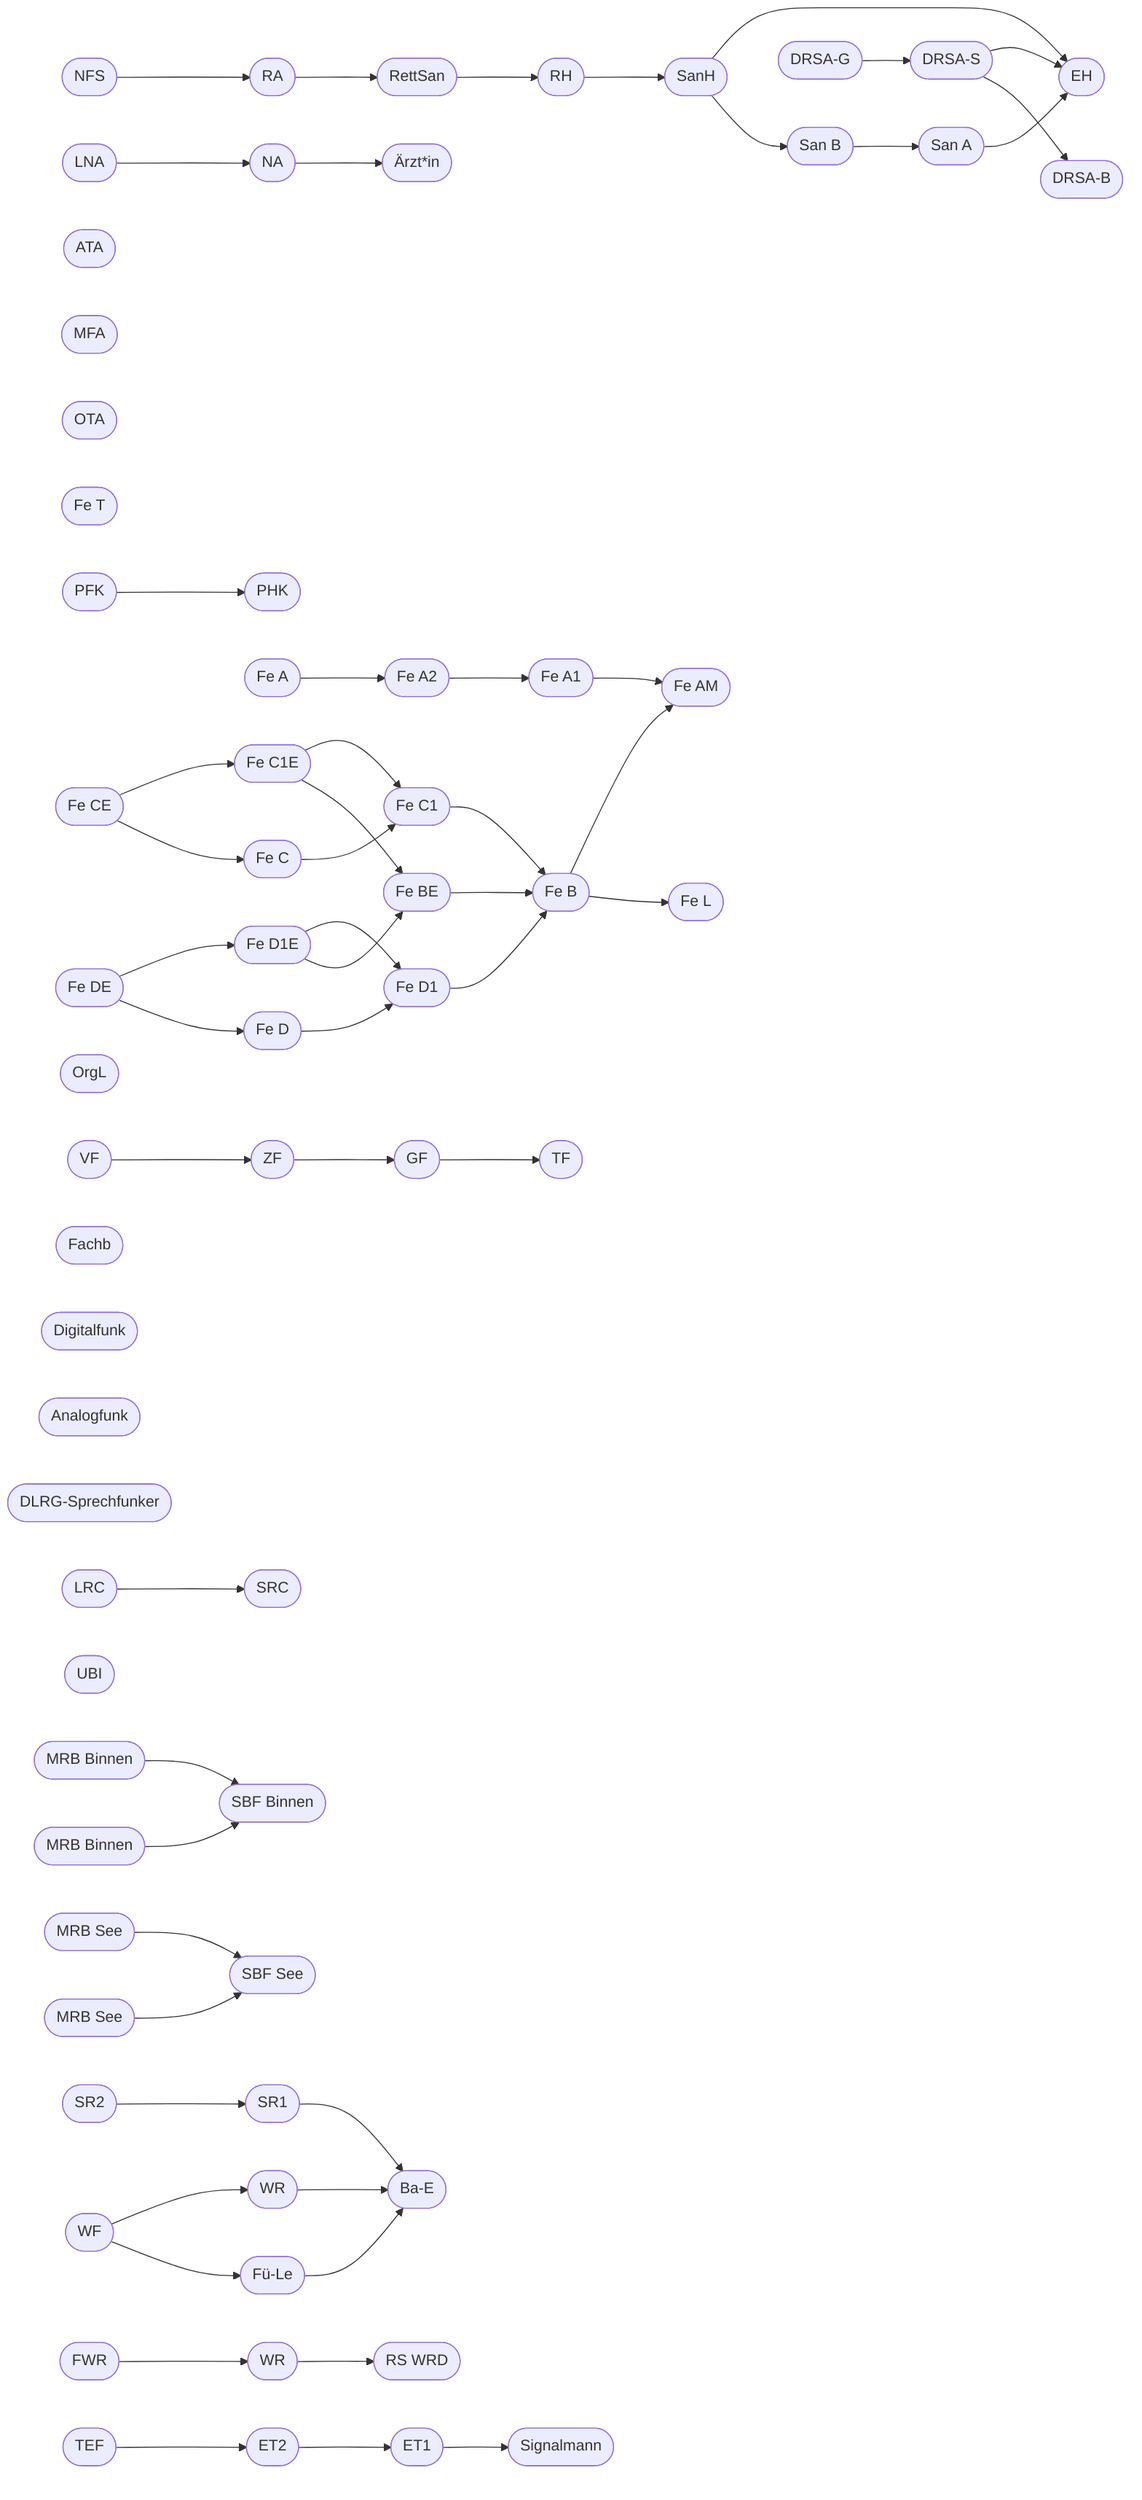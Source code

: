 flowchart LR
	8bdb343e-d78d-4cc9-80e7-7ccc36b556e1(["EH"])
	cdb595e8-1dcb-46d2-8013-b915f818b321(["San A"])
	3fc86c78-2b87-49f7-8721-af7f8d51747c(["San B"])
	b1faab38-2e7c-4507-b753-06d1e653412d(["SanH"])
	de6c2449-a764-4c39-8f44-de276e99451b(["RH"])
	0b41fac6-ca9e-4b8a-82c5-849412187351(["RettSan"])
	2a24e395-fa02-4b2e-8215-7763b04d85c8(["RA"])
	d114125b-7cf4-49e2-8908-f93e2f95dfb8(["NFS"])
	cb4f4ebc-3adf-4d32-a427-0ac0f686038a(["NA"])
	bfcc1988-9708-4422-aacb-d08f39fec54e(["Ärzt*in"])
	46aa6671-ac7f-48cf-8f06-b537908d40c9(["PHK"])
	9a42481f-65b2-4b5e-b882-b1baf4619898(["PFK"])
	f03a4d30-a7c4-43fa-b189-92a49a9c1b3a(["ATA"])
	e8126ae1-6a76-47b6-89d3-5d33c3db12c9(["MFA"])
	21f8699a-6065-400a-b059-8521a64c72c8(["OTA"])
	1c007860-48eb-4c86-a35b-45c6de903de4(["Fe L"])
	cc5ab73d-a1d6-4e95-93d2-aaf6c51ae91f(["Fe T"])
	f96bdfef-f1b8-46aa-8755-e506075ebc88(["Fe AM"])
	d7e9da8f-8386-4e7d-8706-62103bfe78f1(["Fe A1"])
	fe06530c-8216-40a0-81dd-2beaa8d803e1(["Fe A2"])
	4ff00daa-1501-41c0-8d89-2e54cb43f293(["Fe A"])
	0715b687-877a-4fed-bde0-5ea06b1043fc(["Fe B"])
	31529f69-09d7-44cc-84f6-19fbfd949faa(["Fe BE"])
	c9898e6c-4ecf-4781-9c0a-884861e36a81(["Fe C1"])
	2d2fc932-5206-4c2c-bb63-0bc579acea6f(["Fe C"])
	f5e3be89-59de-4b13-a92f-5949009f62d8(["Fe C1E"])
	736ca05a-7ff9-423a-9fa4-8b4641fde29c(["Fe CE"])
	3df818c6-f4a7-400e-a5bf-64ed087f79ab(["Fe D1"])
	3238a892-afa8-4e76-b9b9-87d8765c5b72(["Fe D"])
	5d0ab40e-fade-4d45-9882-0039118a2445(["Fe D1E"])
	64495d88-3ec0-4bbe-bc2b-78b6e6cfbc25(["Fe DE"])
	c19195e4-c444-4e12-bade-f0d011436440(["TF"])
	9b9f0c05-aa5b-4f4e-8afd-7b4fdffd314a(["GF"])
	800c9f6c-5398-4feb-8d99-9c6b2ff3e42e(["ZF"])
	4b3a0f10-d03c-4378-89e7-58d87d5f3a34(["VF"])
	3ac4c0df-57f9-4993-b870-1b82462c9d9e(["OrgL"])
	de748a16-c063-4c4c-9cc2-4e4e904e0d6d(["LNA"])
	d47938f7-8138-4356-8960-1f6ed3fb2ccf(["Fachb"])
	506c4d4c-df11-4d41-95d7-c4ddfc78b706(["Digitalfunk"])
	4974ea66-2086-4987-958b-503de21a285a(["Analogfunk"])
	e8ff96da-0dd3-4664-9b9d-3c4abc1f40de(["DLRG-Sprechfunker"])
	80946d2f-cbec-4e2e-9456-b4b9ce3b7fbc(["SRC"])
	570894f3-c8cd-4663-a0ed-f1fde78f3d64(["LRC"])
	c4a86388-45b8-4886-929f-8978df9d4ede(["UBI"])
	edd7df71-616a-4c63-8ff4-061343a2c040(["SBF Binnen"])
	ba9e2922-0c71-4ca2-8a11-9a3152335e57(["SBF See"])
	7ec0c9e2-f211-4370-b796-e309f3e9b448(["MRB Binnen"])
	1ba25ee1-fa88-4d44-9416-3a024caa6daf(["MRB See"])
	60922f24-2f82-4591-88d7-2f43d47e33d0(["MRB Binnen"])
	c027f2bf-a185-4337-845a-2c3bf3c0da19(["MRB See"])
	247fab6a-8784-4976-a406-985fe47dc683(["DRSA-B"])
	ef95a854-2eeb-431c-a795-bc291b341d49(["DRSA-S"])
	b601a18b-cee8-4037-af33-dd7aabeac295(["DRSA-G"])
	93574a61-1a6e-4dd5-8df3-40e8c51b693f(["Ba-E"])
	bd7ca398-ed2a-4e97-b681-bc8fb1138ada(["WR"])
	e1c1fac1-146d-4a52-935e-36455bcf0f87(["SR1"])
	9c506e7e-a456-4f22-8027-5365ab7dc58c(["SR2"])
	b7c0d6f1-2a3e-4f5b-8c9d-2f3e4b5c6d7e(["Fü-Le"])
	c3d2e1f0-9a8b-4c7d-8e6f-5b4c3a2d1e0f(["WF"])
	592604dd-afa2-4e21-ad0f-40c8b8e3b7eb(["RS WRD"])
	502ee4cc-6e4e-47c0-9b0d-858c8e8638e1(["WR"])
	5c523010-1e86-4b04-8190-542da69ecbcf(["FWR"])
	436aaab0-5e8f-43aa-8f33-7d9ea68f7973(["Signalmann"])
	52fc6a88-6e56-4af5-8021-b8a6412f405c(["ET1"])
	481fc9fb-e90a-4b83-8a07-456034aa0a33(["ET2"])
	a3c5a3a0-f577-4bf5-8b2f-84108022d793(["TEF"])
	0715b687-877a-4fed-bde0-5ea06b1043fc --> 1c007860-48eb-4c86-a35b-45c6de903de4
	0715b687-877a-4fed-bde0-5ea06b1043fc --> f96bdfef-f1b8-46aa-8755-e506075ebc88
	0b41fac6-ca9e-4b8a-82c5-849412187351 --> de6c2449-a764-4c39-8f44-de276e99451b
	1ba25ee1-fa88-4d44-9416-3a024caa6daf --> ba9e2922-0c71-4ca2-8a11-9a3152335e57
	2a24e395-fa02-4b2e-8215-7763b04d85c8 --> 0b41fac6-ca9e-4b8a-82c5-849412187351
	2d2fc932-5206-4c2c-bb63-0bc579acea6f --> c9898e6c-4ecf-4781-9c0a-884861e36a81
	31529f69-09d7-44cc-84f6-19fbfd949faa --> 0715b687-877a-4fed-bde0-5ea06b1043fc
	3238a892-afa8-4e76-b9b9-87d8765c5b72 --> 3df818c6-f4a7-400e-a5bf-64ed087f79ab
	3df818c6-f4a7-400e-a5bf-64ed087f79ab --> 0715b687-877a-4fed-bde0-5ea06b1043fc
	3fc86c78-2b87-49f7-8721-af7f8d51747c --> cdb595e8-1dcb-46d2-8013-b915f818b321
	481fc9fb-e90a-4b83-8a07-456034aa0a33 --> 52fc6a88-6e56-4af5-8021-b8a6412f405c
	4b3a0f10-d03c-4378-89e7-58d87d5f3a34 --> 800c9f6c-5398-4feb-8d99-9c6b2ff3e42e
	4ff00daa-1501-41c0-8d89-2e54cb43f293 --> fe06530c-8216-40a0-81dd-2beaa8d803e1
	502ee4cc-6e4e-47c0-9b0d-858c8e8638e1 --> 592604dd-afa2-4e21-ad0f-40c8b8e3b7eb
	52fc6a88-6e56-4af5-8021-b8a6412f405c --> 436aaab0-5e8f-43aa-8f33-7d9ea68f7973
	570894f3-c8cd-4663-a0ed-f1fde78f3d64 --> 80946d2f-cbec-4e2e-9456-b4b9ce3b7fbc
	5c523010-1e86-4b04-8190-542da69ecbcf --> 502ee4cc-6e4e-47c0-9b0d-858c8e8638e1
	5d0ab40e-fade-4d45-9882-0039118a2445 --> 31529f69-09d7-44cc-84f6-19fbfd949faa
	5d0ab40e-fade-4d45-9882-0039118a2445 --> 3df818c6-f4a7-400e-a5bf-64ed087f79ab
	60922f24-2f82-4591-88d7-2f43d47e33d0 --> edd7df71-616a-4c63-8ff4-061343a2c040
	64495d88-3ec0-4bbe-bc2b-78b6e6cfbc25 --> 3238a892-afa8-4e76-b9b9-87d8765c5b72
	64495d88-3ec0-4bbe-bc2b-78b6e6cfbc25 --> 5d0ab40e-fade-4d45-9882-0039118a2445
	736ca05a-7ff9-423a-9fa4-8b4641fde29c --> 2d2fc932-5206-4c2c-bb63-0bc579acea6f
	736ca05a-7ff9-423a-9fa4-8b4641fde29c --> f5e3be89-59de-4b13-a92f-5949009f62d8
	7ec0c9e2-f211-4370-b796-e309f3e9b448 --> edd7df71-616a-4c63-8ff4-061343a2c040
	800c9f6c-5398-4feb-8d99-9c6b2ff3e42e --> 9b9f0c05-aa5b-4f4e-8afd-7b4fdffd314a
	9a42481f-65b2-4b5e-b882-b1baf4619898 --> 46aa6671-ac7f-48cf-8f06-b537908d40c9
	9b9f0c05-aa5b-4f4e-8afd-7b4fdffd314a --> c19195e4-c444-4e12-bade-f0d011436440
	9c506e7e-a456-4f22-8027-5365ab7dc58c --> e1c1fac1-146d-4a52-935e-36455bcf0f87
	a3c5a3a0-f577-4bf5-8b2f-84108022d793 --> 481fc9fb-e90a-4b83-8a07-456034aa0a33
	b1faab38-2e7c-4507-b753-06d1e653412d --> 3fc86c78-2b87-49f7-8721-af7f8d51747c
	b1faab38-2e7c-4507-b753-06d1e653412d --> 8bdb343e-d78d-4cc9-80e7-7ccc36b556e1
	b601a18b-cee8-4037-af33-dd7aabeac295 --> ef95a854-2eeb-431c-a795-bc291b341d49
	b7c0d6f1-2a3e-4f5b-8c9d-2f3e4b5c6d7e --> 93574a61-1a6e-4dd5-8df3-40e8c51b693f
	bd7ca398-ed2a-4e97-b681-bc8fb1138ada --> 93574a61-1a6e-4dd5-8df3-40e8c51b693f
	c027f2bf-a185-4337-845a-2c3bf3c0da19 --> ba9e2922-0c71-4ca2-8a11-9a3152335e57
	c3d2e1f0-9a8b-4c7d-8e6f-5b4c3a2d1e0f --> b7c0d6f1-2a3e-4f5b-8c9d-2f3e4b5c6d7e
	c3d2e1f0-9a8b-4c7d-8e6f-5b4c3a2d1e0f --> bd7ca398-ed2a-4e97-b681-bc8fb1138ada
	c9898e6c-4ecf-4781-9c0a-884861e36a81 --> 0715b687-877a-4fed-bde0-5ea06b1043fc
	cb4f4ebc-3adf-4d32-a427-0ac0f686038a --> bfcc1988-9708-4422-aacb-d08f39fec54e
	cdb595e8-1dcb-46d2-8013-b915f818b321 --> 8bdb343e-d78d-4cc9-80e7-7ccc36b556e1
	d114125b-7cf4-49e2-8908-f93e2f95dfb8 --> 2a24e395-fa02-4b2e-8215-7763b04d85c8
	d7e9da8f-8386-4e7d-8706-62103bfe78f1 --> f96bdfef-f1b8-46aa-8755-e506075ebc88
	de6c2449-a764-4c39-8f44-de276e99451b --> b1faab38-2e7c-4507-b753-06d1e653412d
	de748a16-c063-4c4c-9cc2-4e4e904e0d6d --> cb4f4ebc-3adf-4d32-a427-0ac0f686038a
	e1c1fac1-146d-4a52-935e-36455bcf0f87 --> 93574a61-1a6e-4dd5-8df3-40e8c51b693f
	ef95a854-2eeb-431c-a795-bc291b341d49 --> 247fab6a-8784-4976-a406-985fe47dc683
	ef95a854-2eeb-431c-a795-bc291b341d49 --> 8bdb343e-d78d-4cc9-80e7-7ccc36b556e1
	f5e3be89-59de-4b13-a92f-5949009f62d8 --> 31529f69-09d7-44cc-84f6-19fbfd949faa
	f5e3be89-59de-4b13-a92f-5949009f62d8 --> c9898e6c-4ecf-4781-9c0a-884861e36a81
	fe06530c-8216-40a0-81dd-2beaa8d803e1 --> d7e9da8f-8386-4e7d-8706-62103bfe78f1